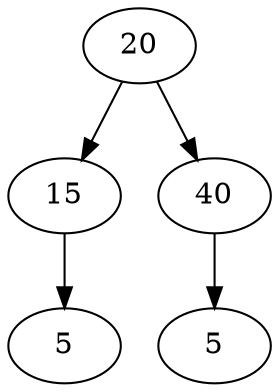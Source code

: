 digraph DotGraph
{
    Node1 [shape="ellipse", color="black", fontcolor="black", fillcolor="black", style="solid", weight="1", label="20"];
    Node3 [shape="ellipse", color="black", fontcolor="black", fillcolor="black", style="solid", weight="1", label="15"];
    Node7 [shape="ellipse", color="black", fontcolor="black", fillcolor="black", style="solid", weight="1", label="5"];
    Node3 -> Node7 [color="black", style="solid", weight="1", label=""];
    Node1 -> Node3 [color="black", style="solid", weight="1", label=""];
    Node4 [shape="ellipse", color="black", fontcolor="black", fillcolor="black", style="solid", weight="1", label="40"];
    Node9 [shape="ellipse", color="black", fontcolor="black", fillcolor="black", style="solid", weight="1", label="5"];
    Node4 -> Node9 [color="black", style="solid", weight="1", label=""];
    Node1 -> Node4 [color="black", style="solid", weight="1", label=""];
}
